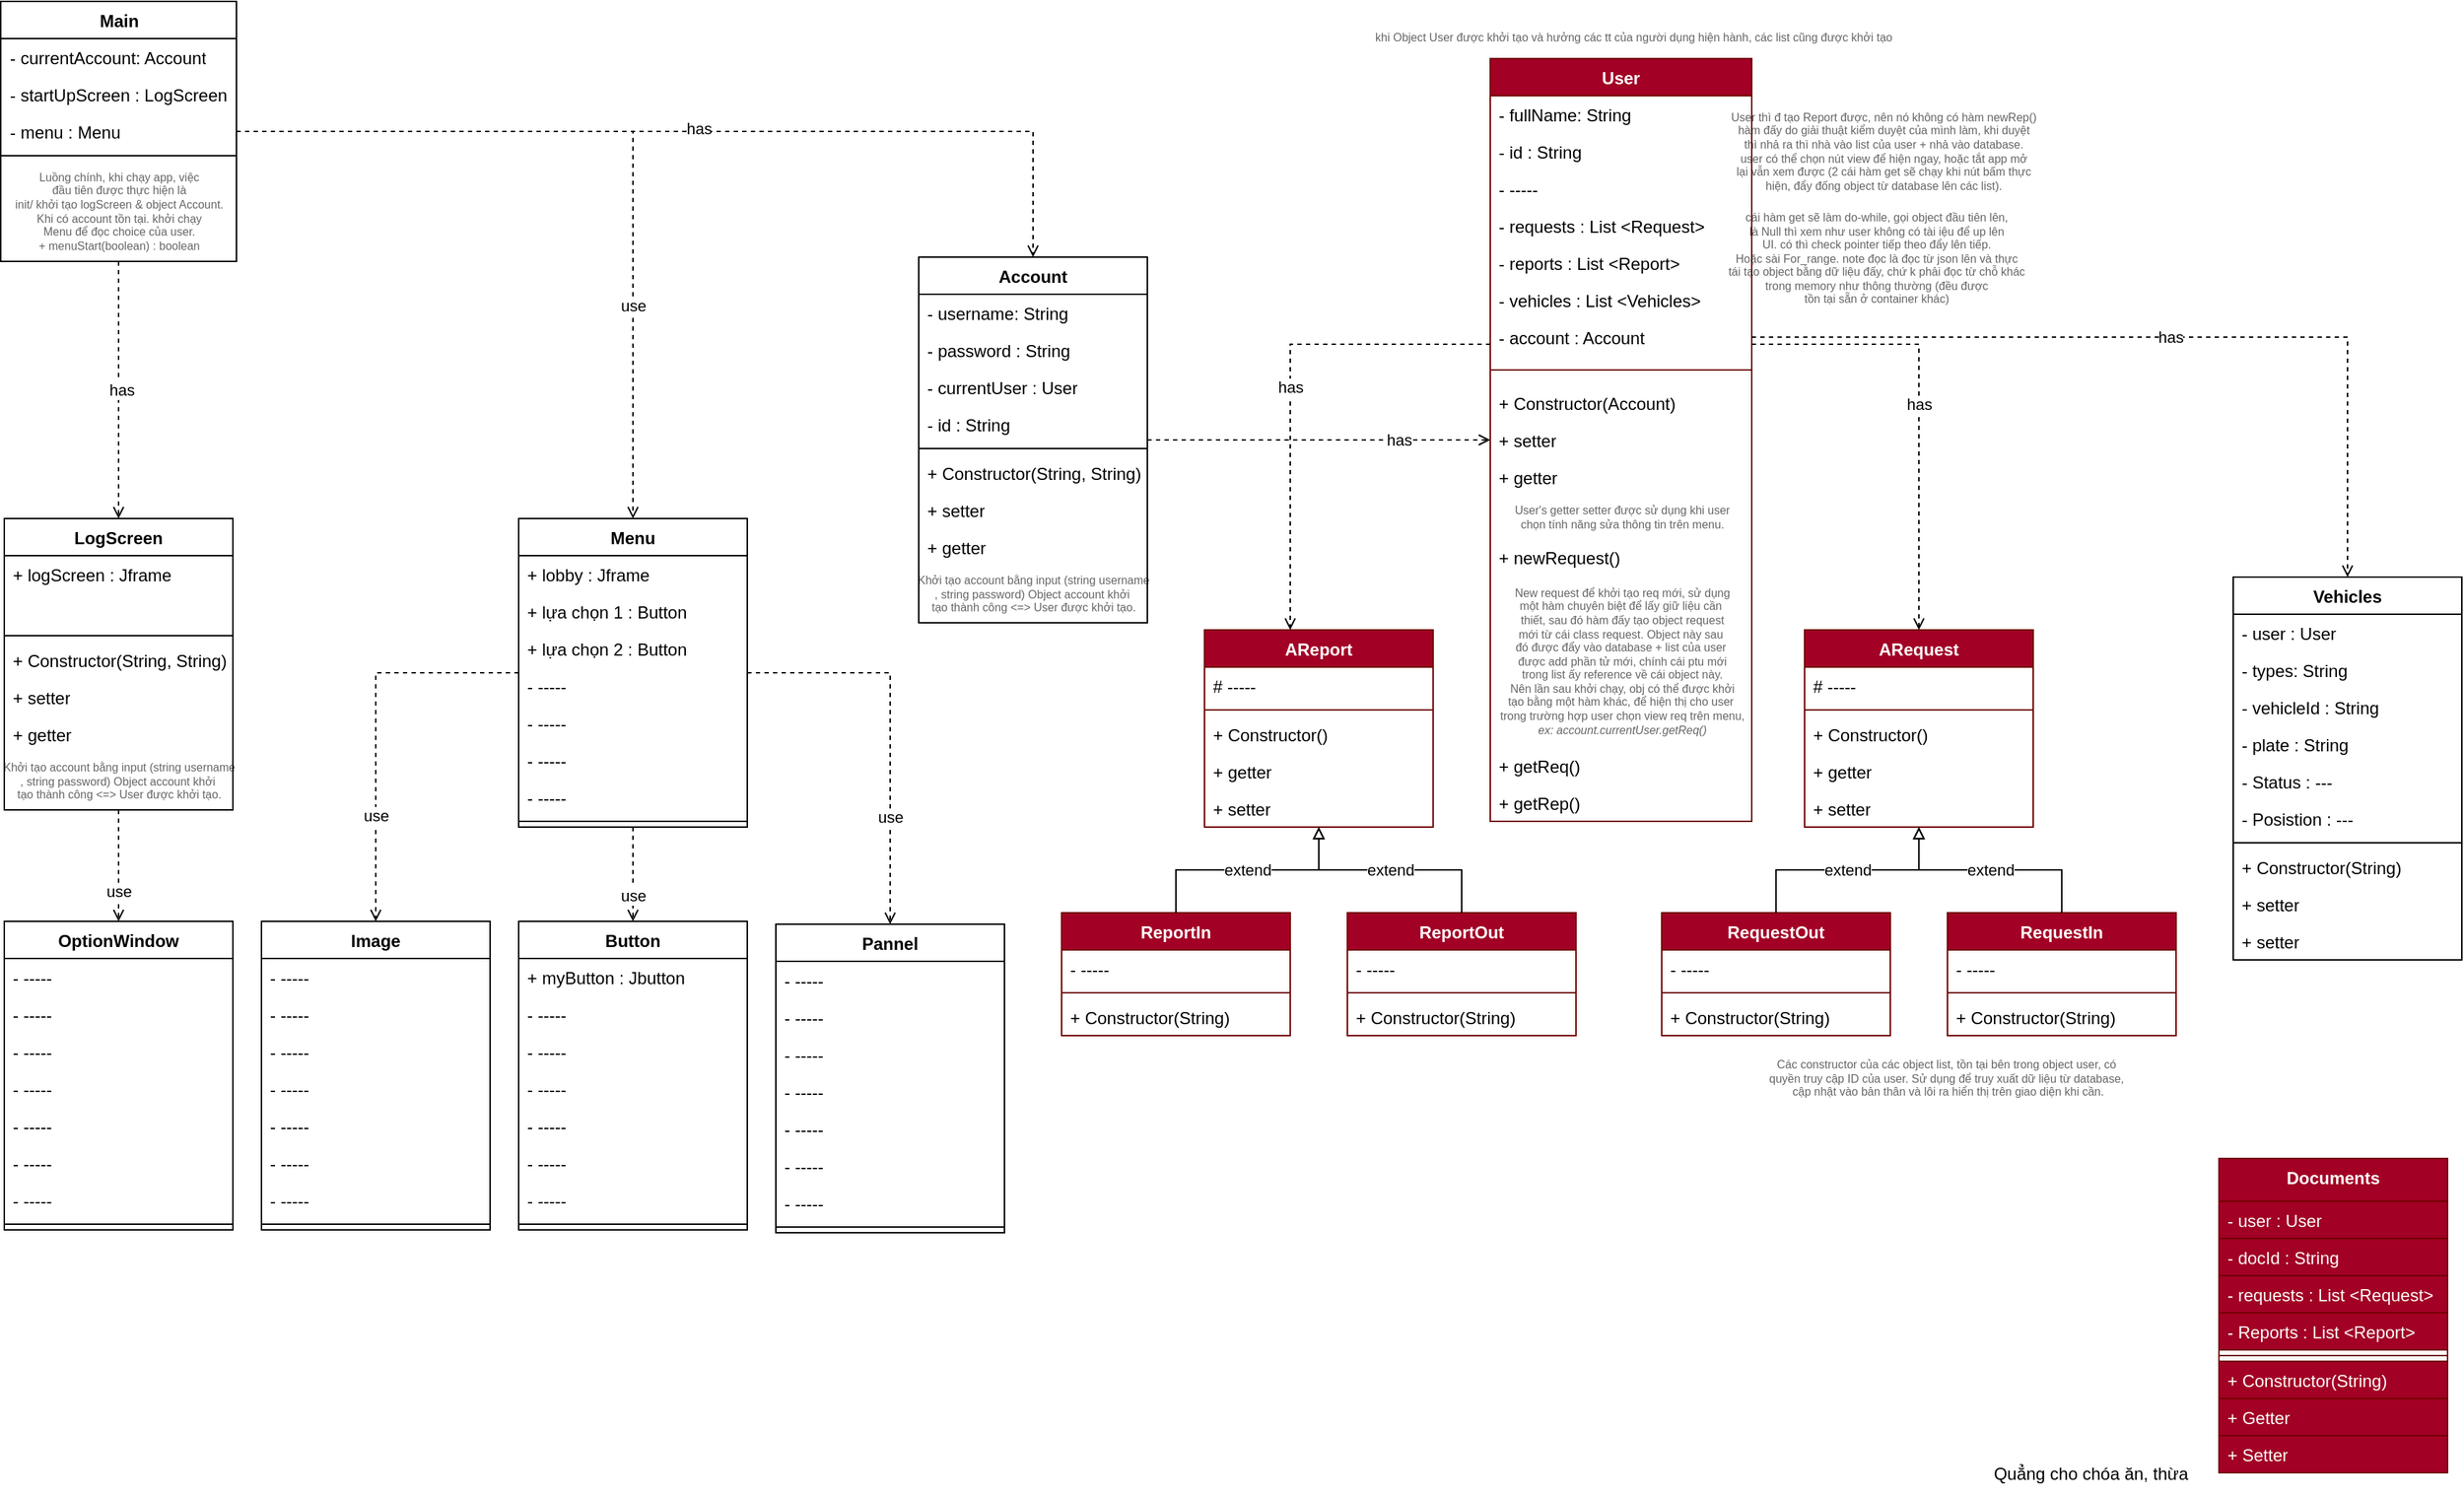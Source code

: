 <mxfile version="24.7.17">
  <diagram name="Page-1" id="6-VY2Kr8mh5ephC-ggrv">
    <mxGraphModel dx="1328" dy="279" grid="1" gridSize="10" guides="1" tooltips="1" connect="1" arrows="1" fold="1" page="1" pageScale="1" pageWidth="850" pageHeight="1100" math="0" shadow="0">
      <root>
        <mxCell id="0" />
        <mxCell id="1" parent="0" />
        <mxCell id="QEd4yvdWXki_lCjb84Wy-9" value="User" style="swimlane;fontStyle=1;align=center;verticalAlign=top;childLayout=stackLayout;horizontal=1;startSize=26;horizontalStack=0;resizeParent=1;resizeParentMax=0;resizeLast=0;collapsible=1;marginBottom=0;whiteSpace=wrap;html=1;fillColor=#a20025;fontColor=#ffffff;strokeColor=#6F0000;" parent="1" vertex="1">
          <mxGeometry x="1000" y="80" width="183" height="534" as="geometry" />
        </mxCell>
        <mxCell id="24fqjNdx8K8JyZ3R7jgm-30" value="&lt;div&gt;- fullName: String&lt;br&gt;&lt;/div&gt;" style="text;strokeColor=none;fillColor=none;align=left;verticalAlign=top;spacingLeft=4;spacingRight=4;overflow=hidden;rotatable=0;points=[[0,0.5],[1,0.5]];portConstraint=eastwest;whiteSpace=wrap;html=1;" parent="QEd4yvdWXki_lCjb84Wy-9" vertex="1">
          <mxGeometry y="26" width="183" height="26" as="geometry" />
        </mxCell>
        <mxCell id="24fqjNdx8K8JyZ3R7jgm-25" value="&lt;div&gt;- id : String&lt;br&gt;&lt;/div&gt;" style="text;strokeColor=none;fillColor=none;align=left;verticalAlign=top;spacingLeft=4;spacingRight=4;overflow=hidden;rotatable=0;points=[[0,0.5],[1,0.5]];portConstraint=eastwest;whiteSpace=wrap;html=1;" parent="QEd4yvdWXki_lCjb84Wy-9" vertex="1">
          <mxGeometry y="52" width="183" height="26" as="geometry" />
        </mxCell>
        <mxCell id="24fqjNdx8K8JyZ3R7jgm-24" value="&lt;div&gt;- -----&lt;br&gt;&lt;/div&gt;" style="text;strokeColor=none;fillColor=none;align=left;verticalAlign=top;spacingLeft=4;spacingRight=4;overflow=hidden;rotatable=0;points=[[0,0.5],[1,0.5]];portConstraint=eastwest;whiteSpace=wrap;html=1;" parent="QEd4yvdWXki_lCjb84Wy-9" vertex="1">
          <mxGeometry y="78" width="183" height="26" as="geometry" />
        </mxCell>
        <mxCell id="24fqjNdx8K8JyZ3R7jgm-46" value="- requests : List &amp;lt;Request&amp;gt;" style="text;strokeColor=none;fillColor=none;align=left;verticalAlign=top;spacingLeft=4;spacingRight=4;overflow=hidden;rotatable=0;points=[[0,0.5],[1,0.5]];portConstraint=eastwest;whiteSpace=wrap;html=1;" parent="QEd4yvdWXki_lCjb84Wy-9" vertex="1">
          <mxGeometry y="104" width="183" height="26" as="geometry" />
        </mxCell>
        <mxCell id="24fqjNdx8K8JyZ3R7jgm-47" value="- reports : List &amp;lt;Report&amp;gt;" style="text;strokeColor=none;fillColor=none;align=left;verticalAlign=top;spacingLeft=4;spacingRight=4;overflow=hidden;rotatable=0;points=[[0,0.5],[1,0.5]];portConstraint=eastwest;whiteSpace=wrap;html=1;" parent="QEd4yvdWXki_lCjb84Wy-9" vertex="1">
          <mxGeometry y="130" width="183" height="26" as="geometry" />
        </mxCell>
        <mxCell id="24fqjNdx8K8JyZ3R7jgm-20" value="&lt;div&gt;- vehicles : List &amp;lt;Vehicles&amp;gt;&lt;br&gt;&lt;/div&gt;" style="text;strokeColor=none;fillColor=none;align=left;verticalAlign=top;spacingLeft=4;spacingRight=4;overflow=hidden;rotatable=0;points=[[0,0.5],[1,0.5]];portConstraint=eastwest;whiteSpace=wrap;html=1;" parent="QEd4yvdWXki_lCjb84Wy-9" vertex="1">
          <mxGeometry y="156" width="183" height="26" as="geometry" />
        </mxCell>
        <mxCell id="24fqjNdx8K8JyZ3R7jgm-21" value="&lt;div&gt;- account : Account&lt;br&gt;&lt;/div&gt;" style="text;strokeColor=none;fillColor=none;align=left;verticalAlign=top;spacingLeft=4;spacingRight=4;overflow=hidden;rotatable=0;points=[[0,0.5],[1,0.5]];portConstraint=eastwest;whiteSpace=wrap;html=1;" parent="QEd4yvdWXki_lCjb84Wy-9" vertex="1">
          <mxGeometry y="182" width="183" height="26" as="geometry" />
        </mxCell>
        <mxCell id="QEd4yvdWXki_lCjb84Wy-11" value="" style="line;strokeWidth=1;fillColor=none;align=left;verticalAlign=middle;spacingTop=-1;spacingLeft=3;spacingRight=3;rotatable=0;labelPosition=right;points=[];portConstraint=eastwest;strokeColor=inherit;" parent="QEd4yvdWXki_lCjb84Wy-9" vertex="1">
          <mxGeometry y="208" width="183" height="20" as="geometry" />
        </mxCell>
        <mxCell id="QEd4yvdWXki_lCjb84Wy-12" value="&lt;div&gt;+ Constructor(Account)&lt;br&gt;&lt;/div&gt;" style="text;strokeColor=none;fillColor=none;align=left;verticalAlign=top;spacingLeft=4;spacingRight=4;overflow=hidden;rotatable=0;points=[[0,0.5],[1,0.5]];portConstraint=eastwest;whiteSpace=wrap;html=1;" parent="QEd4yvdWXki_lCjb84Wy-9" vertex="1">
          <mxGeometry y="228" width="183" height="26" as="geometry" />
        </mxCell>
        <mxCell id="QEd4yvdWXki_lCjb84Wy-32" value="&lt;div&gt;+ setter&lt;/div&gt;" style="text;strokeColor=none;fillColor=none;align=left;verticalAlign=top;spacingLeft=4;spacingRight=4;overflow=hidden;rotatable=0;points=[[0,0.5],[1,0.5]];portConstraint=eastwest;whiteSpace=wrap;html=1;" parent="QEd4yvdWXki_lCjb84Wy-9" vertex="1">
          <mxGeometry y="254" width="183" height="26" as="geometry" />
        </mxCell>
        <mxCell id="24fqjNdx8K8JyZ3R7jgm-1" value="+ getter" style="text;strokeColor=none;fillColor=none;align=left;verticalAlign=top;spacingLeft=4;spacingRight=4;overflow=hidden;rotatable=0;points=[[0,0.5],[1,0.5]];portConstraint=eastwest;whiteSpace=wrap;html=1;" parent="QEd4yvdWXki_lCjb84Wy-9" vertex="1">
          <mxGeometry y="280" width="183" height="26" as="geometry" />
        </mxCell>
        <mxCell id="24fqjNdx8K8JyZ3R7jgm-66" value="User&#39;s getter setter được sử dụng khi user&lt;div style=&quot;font-size: 8px;&quot;&gt;chọn tính năng sửa thông tin trên menu.&lt;/div&gt;" style="text;html=1;align=center;verticalAlign=middle;resizable=0;points=[];autosize=1;strokeColor=none;fillColor=none;horizontal=1;textOpacity=60;fontSize=8;" parent="QEd4yvdWXki_lCjb84Wy-9" vertex="1">
          <mxGeometry y="306" width="183" height="30" as="geometry" />
        </mxCell>
        <mxCell id="24fqjNdx8K8JyZ3R7jgm-62" value="&lt;div&gt;+ newRequest()&lt;br&gt;&lt;/div&gt;" style="text;strokeColor=none;fillColor=none;align=left;verticalAlign=top;spacingLeft=4;spacingRight=4;overflow=hidden;rotatable=0;points=[[0,0.5],[1,0.5]];portConstraint=eastwest;whiteSpace=wrap;html=1;" parent="QEd4yvdWXki_lCjb84Wy-9" vertex="1">
          <mxGeometry y="336" width="183" height="26" as="geometry" />
        </mxCell>
        <mxCell id="24fqjNdx8K8JyZ3R7jgm-79" value="New request để khởi tạo req mới, sử dụng&lt;div style=&quot;font-size: 8px;&quot;&gt;một hàm chuyên biệt&amp;nbsp;&lt;span style=&quot;background-color: initial; font-size: 8px;&quot;&gt;để lấy giữ liệu cần&amp;nbsp;&lt;/span&gt;&lt;/div&gt;&lt;div style=&quot;font-size: 8px;&quot;&gt;&lt;span style=&quot;background-color: initial; font-size: 8px;&quot;&gt;thiết,&amp;nbsp;&lt;/span&gt;&lt;span style=&quot;background-color: initial; font-size: 8px;&quot;&gt;sau đó hàm đấy tạo object&amp;nbsp;&lt;/span&gt;&lt;span style=&quot;background-color: initial; font-size: 8px;&quot;&gt;request&lt;/span&gt;&lt;/div&gt;&lt;div style=&quot;font-size: 8px;&quot;&gt;&lt;span style=&quot;background-color: initial; font-size: 8px;&quot;&gt;mới từ&amp;nbsp;&lt;/span&gt;&lt;span style=&quot;background-color: initial; font-size: 8px;&quot;&gt;cái class request.&amp;nbsp;&lt;/span&gt;&lt;span style=&quot;background-color: initial; font-size: 8px;&quot;&gt;Object này&amp;nbsp;&lt;/span&gt;&lt;span style=&quot;background-color: initial; font-size: 8px;&quot;&gt;sau&amp;nbsp;&lt;/span&gt;&lt;/div&gt;&lt;div style=&quot;font-size: 8px;&quot;&gt;&lt;span style=&quot;background-color: initial; font-size: 8px;&quot;&gt;đó được đẩy vào database + list của user&amp;nbsp;&lt;/span&gt;&lt;/div&gt;&lt;div style=&quot;font-size: 8px;&quot;&gt;&lt;span style=&quot;background-color: initial; font-size: 8px;&quot;&gt;được add phần tử mới, chính cái ptu mới&lt;/span&gt;&lt;/div&gt;&lt;div style=&quot;font-size: 8px;&quot;&gt;&lt;span style=&quot;background-color: initial; font-size: 8px;&quot;&gt;trong list ấy&amp;nbsp;&lt;/span&gt;&lt;span style=&quot;background-color: initial; font-size: 8px;&quot;&gt;reference&amp;nbsp;&lt;/span&gt;&lt;span style=&quot;background-color: initial; font-size: 8px;&quot;&gt;về cái object&amp;nbsp;&lt;/span&gt;&lt;span style=&quot;background-color: initial; font-size: 8px;&quot;&gt;này.&lt;/span&gt;&lt;/div&gt;&lt;div style=&quot;font-size: 8px;&quot;&gt;&lt;span style=&quot;background-color: initial; font-size: 8px;&quot;&gt;Nên lần sau khởi chạy, obj có thể&amp;nbsp;&lt;/span&gt;&lt;span style=&quot;background-color: initial; font-size: 8px;&quot;&gt;được khởi&lt;/span&gt;&lt;/div&gt;&lt;div style=&quot;font-size: 8px;&quot;&gt;&lt;span style=&quot;background-color: initial; font-size: 8px;&quot;&gt;tạo bằng một hàm khác, để hiện thị cho&amp;nbsp;&lt;/span&gt;&lt;span style=&quot;background-color: initial; font-size: 8px;&quot;&gt;user&amp;nbsp;&lt;/span&gt;&lt;/div&gt;&lt;div style=&quot;font-size: 8px;&quot;&gt;&lt;span style=&quot;background-color: initial; font-size: 8px;&quot;&gt;trong trường hợp user chọn view req trên menu,&lt;br&gt;&lt;i&gt;ex: account.currentUser.getReq()&lt;/i&gt;&lt;/span&gt;&lt;/div&gt;" style="text;html=1;align=center;verticalAlign=middle;resizable=0;points=[];autosize=1;strokeColor=none;fillColor=none;horizontal=1;textOpacity=60;fontSize=8;" parent="QEd4yvdWXki_lCjb84Wy-9" vertex="1">
          <mxGeometry y="362" width="183" height="120" as="geometry" />
        </mxCell>
        <mxCell id="24fqjNdx8K8JyZ3R7jgm-63" value="&lt;div&gt;+ getReq()&lt;br&gt;&lt;/div&gt;" style="text;strokeColor=none;fillColor=none;align=left;verticalAlign=top;spacingLeft=4;spacingRight=4;overflow=hidden;rotatable=0;points=[[0,0.5],[1,0.5]];portConstraint=eastwest;whiteSpace=wrap;html=1;" parent="QEd4yvdWXki_lCjb84Wy-9" vertex="1">
          <mxGeometry y="482" width="183" height="26" as="geometry" />
        </mxCell>
        <mxCell id="24fqjNdx8K8JyZ3R7jgm-64" value="&lt;div&gt;+ getRep()&lt;br&gt;&lt;/div&gt;" style="text;strokeColor=none;fillColor=none;align=left;verticalAlign=top;spacingLeft=4;spacingRight=4;overflow=hidden;rotatable=0;points=[[0,0.5],[1,0.5]];portConstraint=eastwest;whiteSpace=wrap;html=1;" parent="QEd4yvdWXki_lCjb84Wy-9" vertex="1">
          <mxGeometry y="508" width="183" height="26" as="geometry" />
        </mxCell>
        <mxCell id="QEd4yvdWXki_lCjb84Wy-13" value="Vehicles" style="swimlane;fontStyle=1;align=center;verticalAlign=top;childLayout=stackLayout;horizontal=1;startSize=26;horizontalStack=0;resizeParent=1;resizeParentMax=0;resizeLast=0;collapsible=1;marginBottom=0;whiteSpace=wrap;html=1;" parent="1" vertex="1">
          <mxGeometry x="1520" y="443" width="160" height="268" as="geometry" />
        </mxCell>
        <mxCell id="24fqjNdx8K8JyZ3R7jgm-74" value="- user : User" style="text;strokeColor=none;fillColor=none;align=left;verticalAlign=top;spacingLeft=4;spacingRight=4;overflow=hidden;rotatable=0;points=[[0,0.5],[1,0.5]];portConstraint=eastwest;whiteSpace=wrap;html=1;" parent="QEd4yvdWXki_lCjb84Wy-13" vertex="1">
          <mxGeometry y="26" width="160" height="26" as="geometry" />
        </mxCell>
        <mxCell id="24fqjNdx8K8JyZ3R7jgm-75" value="-&amp;nbsp;types: String" style="text;strokeColor=none;fillColor=none;align=left;verticalAlign=top;spacingLeft=4;spacingRight=4;overflow=hidden;rotatable=0;points=[[0,0.5],[1,0.5]];portConstraint=eastwest;whiteSpace=wrap;html=1;" parent="QEd4yvdWXki_lCjb84Wy-13" vertex="1">
          <mxGeometry y="52" width="160" height="26" as="geometry" />
        </mxCell>
        <mxCell id="24fqjNdx8K8JyZ3R7jgm-76" value="-&amp;nbsp;vehicleId : String" style="text;strokeColor=none;fillColor=none;align=left;verticalAlign=top;spacingLeft=4;spacingRight=4;overflow=hidden;rotatable=0;points=[[0,0.5],[1,0.5]];portConstraint=eastwest;whiteSpace=wrap;html=1;" parent="QEd4yvdWXki_lCjb84Wy-13" vertex="1">
          <mxGeometry y="78" width="160" height="26" as="geometry" />
        </mxCell>
        <mxCell id="24fqjNdx8K8JyZ3R7jgm-71" value="-&amp;nbsp;plate : String" style="text;strokeColor=none;fillColor=none;align=left;verticalAlign=top;spacingLeft=4;spacingRight=4;overflow=hidden;rotatable=0;points=[[0,0.5],[1,0.5]];portConstraint=eastwest;whiteSpace=wrap;html=1;" parent="QEd4yvdWXki_lCjb84Wy-13" vertex="1">
          <mxGeometry y="104" width="160" height="26" as="geometry" />
        </mxCell>
        <mxCell id="24fqjNdx8K8JyZ3R7jgm-72" value="-&amp;nbsp;Status : ---" style="text;strokeColor=none;fillColor=none;align=left;verticalAlign=top;spacingLeft=4;spacingRight=4;overflow=hidden;rotatable=0;points=[[0,0.5],[1,0.5]];portConstraint=eastwest;whiteSpace=wrap;html=1;" parent="QEd4yvdWXki_lCjb84Wy-13" vertex="1">
          <mxGeometry y="130" width="160" height="26" as="geometry" />
        </mxCell>
        <mxCell id="24fqjNdx8K8JyZ3R7jgm-73" value="-&amp;nbsp;Posistion : ---" style="text;strokeColor=none;fillColor=none;align=left;verticalAlign=top;spacingLeft=4;spacingRight=4;overflow=hidden;rotatable=0;points=[[0,0.5],[1,0.5]];portConstraint=eastwest;whiteSpace=wrap;html=1;" parent="QEd4yvdWXki_lCjb84Wy-13" vertex="1">
          <mxGeometry y="156" width="160" height="26" as="geometry" />
        </mxCell>
        <mxCell id="QEd4yvdWXki_lCjb84Wy-15" value="" style="line;strokeWidth=1;fillColor=none;align=left;verticalAlign=middle;spacingTop=-1;spacingLeft=3;spacingRight=3;rotatable=0;labelPosition=right;points=[];portConstraint=eastwest;strokeColor=inherit;" parent="QEd4yvdWXki_lCjb84Wy-13" vertex="1">
          <mxGeometry y="182" width="160" height="8" as="geometry" />
        </mxCell>
        <mxCell id="QEd4yvdWXki_lCjb84Wy-16" value="+ Constructor(String)" style="text;strokeColor=none;fillColor=none;align=left;verticalAlign=top;spacingLeft=4;spacingRight=4;overflow=hidden;rotatable=0;points=[[0,0.5],[1,0.5]];portConstraint=eastwest;whiteSpace=wrap;html=1;" parent="QEd4yvdWXki_lCjb84Wy-13" vertex="1">
          <mxGeometry y="190" width="160" height="26" as="geometry" />
        </mxCell>
        <mxCell id="QEd4yvdWXki_lCjb84Wy-33" value="+ setter" style="text;strokeColor=none;fillColor=none;align=left;verticalAlign=top;spacingLeft=4;spacingRight=4;overflow=hidden;rotatable=0;points=[[0,0.5],[1,0.5]];portConstraint=eastwest;whiteSpace=wrap;html=1;" parent="QEd4yvdWXki_lCjb84Wy-13" vertex="1">
          <mxGeometry y="216" width="160" height="26" as="geometry" />
        </mxCell>
        <mxCell id="QEd4yvdWXki_lCjb84Wy-34" value="+ setter" style="text;strokeColor=none;fillColor=none;align=left;verticalAlign=top;spacingLeft=4;spacingRight=4;overflow=hidden;rotatable=0;points=[[0,0.5],[1,0.5]];portConstraint=eastwest;whiteSpace=wrap;html=1;" parent="QEd4yvdWXki_lCjb84Wy-13" vertex="1">
          <mxGeometry y="242" width="160" height="26" as="geometry" />
        </mxCell>
        <mxCell id="QEd4yvdWXki_lCjb84Wy-17" value="Account" style="swimlane;fontStyle=1;align=center;verticalAlign=top;childLayout=stackLayout;horizontal=1;startSize=26;horizontalStack=0;resizeParent=1;resizeParentMax=0;resizeLast=0;collapsible=1;marginBottom=0;whiteSpace=wrap;html=1;" parent="1" vertex="1">
          <mxGeometry x="600" y="219" width="160" height="256" as="geometry" />
        </mxCell>
        <mxCell id="24fqjNdx8K8JyZ3R7jgm-29" value="&lt;div&gt;- username: String&lt;br&gt;&lt;/div&gt;" style="text;strokeColor=none;fillColor=none;align=left;verticalAlign=top;spacingLeft=4;spacingRight=4;overflow=hidden;rotatable=0;points=[[0,0.5],[1,0.5]];portConstraint=eastwest;whiteSpace=wrap;html=1;" parent="QEd4yvdWXki_lCjb84Wy-17" vertex="1">
          <mxGeometry y="26" width="160" height="26" as="geometry" />
        </mxCell>
        <mxCell id="24fqjNdx8K8JyZ3R7jgm-26" value="&lt;div&gt;&lt;span style=&quot;background-color: initial;&quot;&gt;- password : String&lt;/span&gt;&lt;br&gt;&lt;/div&gt;" style="text;strokeColor=none;fillColor=none;align=left;verticalAlign=top;spacingLeft=4;spacingRight=4;overflow=hidden;rotatable=0;points=[[0,0.5],[1,0.5]];portConstraint=eastwest;whiteSpace=wrap;html=1;" parent="QEd4yvdWXki_lCjb84Wy-17" vertex="1">
          <mxGeometry y="52" width="160" height="26" as="geometry" />
        </mxCell>
        <mxCell id="24fqjNdx8K8JyZ3R7jgm-28" value="- currentUser : User" style="text;strokeColor=none;fillColor=none;align=left;verticalAlign=top;spacingLeft=4;spacingRight=4;overflow=hidden;rotatable=0;points=[[0,0.5],[1,0.5]];portConstraint=eastwest;whiteSpace=wrap;html=1;" parent="QEd4yvdWXki_lCjb84Wy-17" vertex="1">
          <mxGeometry y="78" width="160" height="26" as="geometry" />
        </mxCell>
        <mxCell id="24fqjNdx8K8JyZ3R7jgm-27" value="- id : String" style="text;strokeColor=none;fillColor=none;align=left;verticalAlign=top;spacingLeft=4;spacingRight=4;overflow=hidden;rotatable=0;points=[[0,0.5],[1,0.5]];portConstraint=eastwest;whiteSpace=wrap;html=1;" parent="QEd4yvdWXki_lCjb84Wy-17" vertex="1">
          <mxGeometry y="104" width="160" height="26" as="geometry" />
        </mxCell>
        <mxCell id="QEd4yvdWXki_lCjb84Wy-19" value="" style="line;strokeWidth=1;fillColor=none;align=left;verticalAlign=middle;spacingTop=-1;spacingLeft=3;spacingRight=3;rotatable=0;labelPosition=right;points=[];portConstraint=eastwest;strokeColor=inherit;" parent="QEd4yvdWXki_lCjb84Wy-17" vertex="1">
          <mxGeometry y="130" width="160" height="8" as="geometry" />
        </mxCell>
        <mxCell id="QEd4yvdWXki_lCjb84Wy-20" value="+ Constructor(String, String)" style="text;strokeColor=none;fillColor=none;align=left;verticalAlign=top;spacingLeft=4;spacingRight=4;overflow=hidden;rotatable=0;points=[[0,0.5],[1,0.5]];portConstraint=eastwest;whiteSpace=wrap;html=1;" parent="QEd4yvdWXki_lCjb84Wy-17" vertex="1">
          <mxGeometry y="138" width="160" height="26" as="geometry" />
        </mxCell>
        <mxCell id="QEd4yvdWXki_lCjb84Wy-39" value="+ setter" style="text;strokeColor=none;fillColor=none;align=left;verticalAlign=top;spacingLeft=4;spacingRight=4;overflow=hidden;rotatable=0;points=[[0,0.5],[1,0.5]];portConstraint=eastwest;whiteSpace=wrap;html=1;" parent="QEd4yvdWXki_lCjb84Wy-17" vertex="1">
          <mxGeometry y="164" width="160" height="26" as="geometry" />
        </mxCell>
        <mxCell id="QEd4yvdWXki_lCjb84Wy-40" value="+ getter" style="text;strokeColor=none;fillColor=none;align=left;verticalAlign=top;spacingLeft=4;spacingRight=4;overflow=hidden;rotatable=0;points=[[0,0.5],[1,0.5]];portConstraint=eastwest;whiteSpace=wrap;html=1;" parent="QEd4yvdWXki_lCjb84Wy-17" vertex="1">
          <mxGeometry y="190" width="160" height="26" as="geometry" />
        </mxCell>
        <mxCell id="24fqjNdx8K8JyZ3R7jgm-50" value="Khởi tạo account bằng input (string&amp;nbsp;&lt;span style=&quot;background-color: initial;&quot;&gt;username&lt;/span&gt;&lt;div&gt;,&amp;nbsp;&lt;span style=&quot;background-color: initial;&quot;&gt;string password) Object account&amp;nbsp;&lt;/span&gt;&lt;span style=&quot;background-color: initial;&quot;&gt;khởi&amp;nbsp;&lt;/span&gt;&lt;/div&gt;&lt;div&gt;&lt;span style=&quot;background-color: initial;&quot;&gt;tạo&amp;nbsp;&lt;/span&gt;&lt;span style=&quot;background-color: initial;&quot;&gt;thành công &amp;lt;=&amp;gt; User được khởi tạo.&lt;/span&gt;&lt;/div&gt;" style="text;html=1;align=center;verticalAlign=middle;resizable=0;points=[];autosize=1;strokeColor=none;fillColor=none;horizontal=1;textOpacity=60;fontSize=8;" parent="QEd4yvdWXki_lCjb84Wy-17" vertex="1">
          <mxGeometry y="216" width="160" height="40" as="geometry" />
        </mxCell>
        <mxCell id="QEd4yvdWXki_lCjb84Wy-35" value="Documents" style="swimlane;fontStyle=1;align=center;verticalAlign=top;childLayout=stackLayout;horizontal=1;startSize=30;horizontalStack=0;resizeParent=1;resizeParentMax=0;resizeLast=0;collapsible=1;marginBottom=0;whiteSpace=wrap;html=1;fillColor=#a20025;fontColor=#ffffff;strokeColor=#6F0000;" parent="1" vertex="1">
          <mxGeometry x="1510" y="850" width="160" height="220" as="geometry" />
        </mxCell>
        <mxCell id="24fqjNdx8K8JyZ3R7jgm-40" value="- user : User" style="text;strokeColor=#6F0000;fillColor=#a20025;align=left;verticalAlign=top;spacingLeft=4;spacingRight=4;overflow=hidden;rotatable=0;points=[[0,0.5],[1,0.5]];portConstraint=eastwest;whiteSpace=wrap;html=1;fontColor=#ffffff;" parent="QEd4yvdWXki_lCjb84Wy-35" vertex="1">
          <mxGeometry y="30" width="160" height="26" as="geometry" />
        </mxCell>
        <mxCell id="24fqjNdx8K8JyZ3R7jgm-37" value="- docId : String" style="text;strokeColor=#6F0000;fillColor=#a20025;align=left;verticalAlign=top;spacingLeft=4;spacingRight=4;overflow=hidden;rotatable=0;points=[[0,0.5],[1,0.5]];portConstraint=eastwest;whiteSpace=wrap;html=1;fontColor=#ffffff;" parent="QEd4yvdWXki_lCjb84Wy-35" vertex="1">
          <mxGeometry y="56" width="160" height="26" as="geometry" />
        </mxCell>
        <mxCell id="24fqjNdx8K8JyZ3R7jgm-39" value="- requests : List &amp;lt;Request&amp;gt;" style="text;strokeColor=#6F0000;fillColor=#a20025;align=left;verticalAlign=top;spacingLeft=4;spacingRight=4;overflow=hidden;rotatable=0;points=[[0,0.5],[1,0.5]];portConstraint=eastwest;whiteSpace=wrap;html=1;fontColor=#ffffff;" parent="QEd4yvdWXki_lCjb84Wy-35" vertex="1">
          <mxGeometry y="82" width="160" height="26" as="geometry" />
        </mxCell>
        <mxCell id="24fqjNdx8K8JyZ3R7jgm-38" value="- Reports : List &amp;lt;Report&amp;gt;" style="text;strokeColor=#6F0000;fillColor=#a20025;align=left;verticalAlign=top;spacingLeft=4;spacingRight=4;overflow=hidden;rotatable=0;points=[[0,0.5],[1,0.5]];portConstraint=eastwest;whiteSpace=wrap;html=1;fontColor=#ffffff;" parent="QEd4yvdWXki_lCjb84Wy-35" vertex="1">
          <mxGeometry y="108" width="160" height="26" as="geometry" />
        </mxCell>
        <mxCell id="QEd4yvdWXki_lCjb84Wy-37" value="" style="line;strokeWidth=1;fillColor=none;align=left;verticalAlign=middle;spacingTop=-1;spacingLeft=3;spacingRight=3;rotatable=0;labelPosition=right;points=[];portConstraint=eastwest;strokeColor=inherit;" parent="QEd4yvdWXki_lCjb84Wy-35" vertex="1">
          <mxGeometry y="134" width="160" height="8" as="geometry" />
        </mxCell>
        <mxCell id="QEd4yvdWXki_lCjb84Wy-38" value="+ Constructor(String)" style="text;strokeColor=#6F0000;fillColor=#a20025;align=left;verticalAlign=top;spacingLeft=4;spacingRight=4;overflow=hidden;rotatable=0;points=[[0,0.5],[1,0.5]];portConstraint=eastwest;whiteSpace=wrap;html=1;fontColor=#ffffff;" parent="QEd4yvdWXki_lCjb84Wy-35" vertex="1">
          <mxGeometry y="142" width="160" height="26" as="geometry" />
        </mxCell>
        <mxCell id="24fqjNdx8K8JyZ3R7jgm-45" value="+ Getter" style="text;strokeColor=#6F0000;fillColor=#a20025;align=left;verticalAlign=top;spacingLeft=4;spacingRight=4;overflow=hidden;rotatable=0;points=[[0,0.5],[1,0.5]];portConstraint=eastwest;whiteSpace=wrap;html=1;fontColor=#ffffff;" parent="QEd4yvdWXki_lCjb84Wy-35" vertex="1">
          <mxGeometry y="168" width="160" height="26" as="geometry" />
        </mxCell>
        <mxCell id="24fqjNdx8K8JyZ3R7jgm-44" value="+ Setter" style="text;strokeColor=#6F0000;fillColor=#a20025;align=left;verticalAlign=top;spacingLeft=4;spacingRight=4;overflow=hidden;rotatable=0;points=[[0,0.5],[1,0.5]];portConstraint=eastwest;whiteSpace=wrap;html=1;fontColor=#ffffff;" parent="QEd4yvdWXki_lCjb84Wy-35" vertex="1">
          <mxGeometry y="194" width="160" height="26" as="geometry" />
        </mxCell>
        <mxCell id="QEd4yvdWXki_lCjb84Wy-41" value="ARequest" style="swimlane;fontStyle=1;align=center;verticalAlign=top;childLayout=stackLayout;horizontal=1;startSize=26;horizontalStack=0;resizeParent=1;resizeParentMax=0;resizeLast=0;collapsible=1;marginBottom=0;whiteSpace=wrap;html=1;fillColor=#a20025;fontColor=#ffffff;strokeColor=#6F0000;" parent="1" vertex="1">
          <mxGeometry x="1220" y="480" width="160" height="138" as="geometry" />
        </mxCell>
        <mxCell id="QEd4yvdWXki_lCjb84Wy-42" value="# -----" style="text;strokeColor=none;fillColor=none;align=left;verticalAlign=top;spacingLeft=4;spacingRight=4;overflow=hidden;rotatable=0;points=[[0,0.5],[1,0.5]];portConstraint=eastwest;whiteSpace=wrap;html=1;" parent="QEd4yvdWXki_lCjb84Wy-41" vertex="1">
          <mxGeometry y="26" width="160" height="26" as="geometry" />
        </mxCell>
        <mxCell id="QEd4yvdWXki_lCjb84Wy-43" value="" style="line;strokeWidth=1;fillColor=none;align=left;verticalAlign=middle;spacingTop=-1;spacingLeft=3;spacingRight=3;rotatable=0;labelPosition=right;points=[];portConstraint=eastwest;strokeColor=inherit;" parent="QEd4yvdWXki_lCjb84Wy-41" vertex="1">
          <mxGeometry y="52" width="160" height="8" as="geometry" />
        </mxCell>
        <mxCell id="24fqjNdx8K8JyZ3R7jgm-34" value="+ Constructor()" style="text;strokeColor=none;fillColor=none;align=left;verticalAlign=top;spacingLeft=4;spacingRight=4;overflow=hidden;rotatable=0;points=[[0,0.5],[1,0.5]];portConstraint=eastwest;whiteSpace=wrap;html=1;" parent="QEd4yvdWXki_lCjb84Wy-41" vertex="1">
          <mxGeometry y="60" width="160" height="26" as="geometry" />
        </mxCell>
        <mxCell id="24fqjNdx8K8JyZ3R7jgm-36" value="+ getter" style="text;strokeColor=none;fillColor=none;align=left;verticalAlign=top;spacingLeft=4;spacingRight=4;overflow=hidden;rotatable=0;points=[[0,0.5],[1,0.5]];portConstraint=eastwest;whiteSpace=wrap;html=1;" parent="QEd4yvdWXki_lCjb84Wy-41" vertex="1">
          <mxGeometry y="86" width="160" height="26" as="geometry" />
        </mxCell>
        <mxCell id="24fqjNdx8K8JyZ3R7jgm-35" value="+ setter" style="text;strokeColor=none;fillColor=none;align=left;verticalAlign=top;spacingLeft=4;spacingRight=4;overflow=hidden;rotatable=0;points=[[0,0.5],[1,0.5]];portConstraint=eastwest;whiteSpace=wrap;html=1;" parent="QEd4yvdWXki_lCjb84Wy-41" vertex="1">
          <mxGeometry y="112" width="160" height="26" as="geometry" />
        </mxCell>
        <mxCell id="QEd4yvdWXki_lCjb84Wy-45" value="AReport" style="swimlane;fontStyle=1;align=center;verticalAlign=top;childLayout=stackLayout;horizontal=1;startSize=26;horizontalStack=0;resizeParent=1;resizeParentMax=0;resizeLast=0;collapsible=1;marginBottom=0;whiteSpace=wrap;html=1;fillColor=#a20025;fontColor=#ffffff;strokeColor=#6F0000;" parent="1" vertex="1">
          <mxGeometry x="800" y="480" width="160" height="138" as="geometry" />
        </mxCell>
        <mxCell id="QEd4yvdWXki_lCjb84Wy-46" value="# -----" style="text;strokeColor=none;fillColor=none;align=left;verticalAlign=top;spacingLeft=4;spacingRight=4;overflow=hidden;rotatable=0;points=[[0,0.5],[1,0.5]];portConstraint=eastwest;whiteSpace=wrap;html=1;" parent="QEd4yvdWXki_lCjb84Wy-45" vertex="1">
          <mxGeometry y="26" width="160" height="26" as="geometry" />
        </mxCell>
        <mxCell id="QEd4yvdWXki_lCjb84Wy-47" value="" style="line;strokeWidth=1;fillColor=none;align=left;verticalAlign=middle;spacingTop=-1;spacingLeft=3;spacingRight=3;rotatable=0;labelPosition=right;points=[];portConstraint=eastwest;strokeColor=inherit;" parent="QEd4yvdWXki_lCjb84Wy-45" vertex="1">
          <mxGeometry y="52" width="160" height="8" as="geometry" />
        </mxCell>
        <mxCell id="24fqjNdx8K8JyZ3R7jgm-31" value="+ Constructor()" style="text;strokeColor=none;fillColor=none;align=left;verticalAlign=top;spacingLeft=4;spacingRight=4;overflow=hidden;rotatable=0;points=[[0,0.5],[1,0.5]];portConstraint=eastwest;whiteSpace=wrap;html=1;" parent="QEd4yvdWXki_lCjb84Wy-45" vertex="1">
          <mxGeometry y="60" width="160" height="26" as="geometry" />
        </mxCell>
        <mxCell id="24fqjNdx8K8JyZ3R7jgm-33" value="+ getter" style="text;strokeColor=none;fillColor=none;align=left;verticalAlign=top;spacingLeft=4;spacingRight=4;overflow=hidden;rotatable=0;points=[[0,0.5],[1,0.5]];portConstraint=eastwest;whiteSpace=wrap;html=1;" parent="QEd4yvdWXki_lCjb84Wy-45" vertex="1">
          <mxGeometry y="86" width="160" height="26" as="geometry" />
        </mxCell>
        <mxCell id="24fqjNdx8K8JyZ3R7jgm-32" value="+ setter" style="text;strokeColor=none;fillColor=none;align=left;verticalAlign=top;spacingLeft=4;spacingRight=4;overflow=hidden;rotatable=0;points=[[0,0.5],[1,0.5]];portConstraint=eastwest;whiteSpace=wrap;html=1;" parent="QEd4yvdWXki_lCjb84Wy-45" vertex="1">
          <mxGeometry y="112" width="160" height="26" as="geometry" />
        </mxCell>
        <mxCell id="QEd4yvdWXki_lCjb84Wy-49" value="RequestIn" style="swimlane;fontStyle=1;align=center;verticalAlign=top;childLayout=stackLayout;horizontal=1;startSize=26;horizontalStack=0;resizeParent=1;resizeParentMax=0;resizeLast=0;collapsible=1;marginBottom=0;whiteSpace=wrap;html=1;fillColor=#a20025;fontColor=#ffffff;strokeColor=#6F0000;" parent="1" vertex="1">
          <mxGeometry x="1320" y="678" width="160" height="86" as="geometry" />
        </mxCell>
        <mxCell id="QEd4yvdWXki_lCjb84Wy-50" value="- -----" style="text;strokeColor=none;fillColor=none;align=left;verticalAlign=top;spacingLeft=4;spacingRight=4;overflow=hidden;rotatable=0;points=[[0,0.5],[1,0.5]];portConstraint=eastwest;whiteSpace=wrap;html=1;" parent="QEd4yvdWXki_lCjb84Wy-49" vertex="1">
          <mxGeometry y="26" width="160" height="26" as="geometry" />
        </mxCell>
        <mxCell id="QEd4yvdWXki_lCjb84Wy-51" value="" style="line;strokeWidth=1;fillColor=none;align=left;verticalAlign=middle;spacingTop=-1;spacingLeft=3;spacingRight=3;rotatable=0;labelPosition=right;points=[];portConstraint=eastwest;strokeColor=inherit;" parent="QEd4yvdWXki_lCjb84Wy-49" vertex="1">
          <mxGeometry y="52" width="160" height="8" as="geometry" />
        </mxCell>
        <mxCell id="QEd4yvdWXki_lCjb84Wy-52" value="+ Constructor(String)" style="text;strokeColor=none;fillColor=none;align=left;verticalAlign=top;spacingLeft=4;spacingRight=4;overflow=hidden;rotatable=0;points=[[0,0.5],[1,0.5]];portConstraint=eastwest;whiteSpace=wrap;html=1;" parent="QEd4yvdWXki_lCjb84Wy-49" vertex="1">
          <mxGeometry y="60" width="160" height="26" as="geometry" />
        </mxCell>
        <mxCell id="QEd4yvdWXki_lCjb84Wy-53" value="RequestOut" style="swimlane;fontStyle=1;align=center;verticalAlign=top;childLayout=stackLayout;horizontal=1;startSize=26;horizontalStack=0;resizeParent=1;resizeParentMax=0;resizeLast=0;collapsible=1;marginBottom=0;whiteSpace=wrap;html=1;fillColor=#a20025;fontColor=#ffffff;strokeColor=#6F0000;" parent="1" vertex="1">
          <mxGeometry x="1120" y="678" width="160" height="86" as="geometry" />
        </mxCell>
        <mxCell id="QEd4yvdWXki_lCjb84Wy-54" value="- -----" style="text;strokeColor=none;fillColor=none;align=left;verticalAlign=top;spacingLeft=4;spacingRight=4;overflow=hidden;rotatable=0;points=[[0,0.5],[1,0.5]];portConstraint=eastwest;whiteSpace=wrap;html=1;" parent="QEd4yvdWXki_lCjb84Wy-53" vertex="1">
          <mxGeometry y="26" width="160" height="26" as="geometry" />
        </mxCell>
        <mxCell id="QEd4yvdWXki_lCjb84Wy-55" value="" style="line;strokeWidth=1;fillColor=none;align=left;verticalAlign=middle;spacingTop=-1;spacingLeft=3;spacingRight=3;rotatable=0;labelPosition=right;points=[];portConstraint=eastwest;strokeColor=inherit;" parent="QEd4yvdWXki_lCjb84Wy-53" vertex="1">
          <mxGeometry y="52" width="160" height="8" as="geometry" />
        </mxCell>
        <mxCell id="QEd4yvdWXki_lCjb84Wy-56" value="+ Constructor(String)" style="text;strokeColor=none;fillColor=none;align=left;verticalAlign=top;spacingLeft=4;spacingRight=4;overflow=hidden;rotatable=0;points=[[0,0.5],[1,0.5]];portConstraint=eastwest;whiteSpace=wrap;html=1;" parent="QEd4yvdWXki_lCjb84Wy-53" vertex="1">
          <mxGeometry y="60" width="160" height="26" as="geometry" />
        </mxCell>
        <mxCell id="QEd4yvdWXki_lCjb84Wy-57" value="ReportIn" style="swimlane;fontStyle=1;align=center;verticalAlign=top;childLayout=stackLayout;horizontal=1;startSize=26;horizontalStack=0;resizeParent=1;resizeParentMax=0;resizeLast=0;collapsible=1;marginBottom=0;whiteSpace=wrap;html=1;fillColor=#a20025;fontColor=#ffffff;strokeColor=#6F0000;" parent="1" vertex="1">
          <mxGeometry x="700" y="678" width="160" height="86" as="geometry" />
        </mxCell>
        <mxCell id="QEd4yvdWXki_lCjb84Wy-58" value="- -----" style="text;strokeColor=none;fillColor=none;align=left;verticalAlign=top;spacingLeft=4;spacingRight=4;overflow=hidden;rotatable=0;points=[[0,0.5],[1,0.5]];portConstraint=eastwest;whiteSpace=wrap;html=1;" parent="QEd4yvdWXki_lCjb84Wy-57" vertex="1">
          <mxGeometry y="26" width="160" height="26" as="geometry" />
        </mxCell>
        <mxCell id="QEd4yvdWXki_lCjb84Wy-59" value="" style="line;strokeWidth=1;fillColor=none;align=left;verticalAlign=middle;spacingTop=-1;spacingLeft=3;spacingRight=3;rotatable=0;labelPosition=right;points=[];portConstraint=eastwest;strokeColor=inherit;" parent="QEd4yvdWXki_lCjb84Wy-57" vertex="1">
          <mxGeometry y="52" width="160" height="8" as="geometry" />
        </mxCell>
        <mxCell id="QEd4yvdWXki_lCjb84Wy-60" value="+ Constructor(String)" style="text;strokeColor=none;fillColor=none;align=left;verticalAlign=top;spacingLeft=4;spacingRight=4;overflow=hidden;rotatable=0;points=[[0,0.5],[1,0.5]];portConstraint=eastwest;whiteSpace=wrap;html=1;" parent="QEd4yvdWXki_lCjb84Wy-57" vertex="1">
          <mxGeometry y="60" width="160" height="26" as="geometry" />
        </mxCell>
        <mxCell id="QEd4yvdWXki_lCjb84Wy-61" value="ReportOut" style="swimlane;fontStyle=1;align=center;verticalAlign=top;childLayout=stackLayout;horizontal=1;startSize=26;horizontalStack=0;resizeParent=1;resizeParentMax=0;resizeLast=0;collapsible=1;marginBottom=0;whiteSpace=wrap;html=1;fillColor=#a20025;fontColor=#ffffff;strokeColor=#6F0000;" parent="1" vertex="1">
          <mxGeometry x="900" y="678" width="160" height="86" as="geometry" />
        </mxCell>
        <mxCell id="QEd4yvdWXki_lCjb84Wy-62" value="- -----" style="text;strokeColor=none;fillColor=none;align=left;verticalAlign=top;spacingLeft=4;spacingRight=4;overflow=hidden;rotatable=0;points=[[0,0.5],[1,0.5]];portConstraint=eastwest;whiteSpace=wrap;html=1;" parent="QEd4yvdWXki_lCjb84Wy-61" vertex="1">
          <mxGeometry y="26" width="160" height="26" as="geometry" />
        </mxCell>
        <mxCell id="QEd4yvdWXki_lCjb84Wy-63" value="" style="line;strokeWidth=1;fillColor=none;align=left;verticalAlign=middle;spacingTop=-1;spacingLeft=3;spacingRight=3;rotatable=0;labelPosition=right;points=[];portConstraint=eastwest;strokeColor=inherit;" parent="QEd4yvdWXki_lCjb84Wy-61" vertex="1">
          <mxGeometry y="52" width="160" height="8" as="geometry" />
        </mxCell>
        <mxCell id="QEd4yvdWXki_lCjb84Wy-64" value="+ Constructor(String)" style="text;strokeColor=none;fillColor=none;align=left;verticalAlign=top;spacingLeft=4;spacingRight=4;overflow=hidden;rotatable=0;points=[[0,0.5],[1,0.5]];portConstraint=eastwest;whiteSpace=wrap;html=1;" parent="QEd4yvdWXki_lCjb84Wy-61" vertex="1">
          <mxGeometry y="60" width="160" height="26" as="geometry" />
        </mxCell>
        <mxCell id="QEd4yvdWXki_lCjb84Wy-67" value="extend" style="edgeStyle=orthogonalEdgeStyle;rounded=0;orthogonalLoop=1;jettySize=auto;html=1;exitX=0.5;exitY=0;exitDx=0;exitDy=0;endArrow=block;endFill=0;" parent="1" source="QEd4yvdWXki_lCjb84Wy-49" target="QEd4yvdWXki_lCjb84Wy-41" edge="1">
          <mxGeometry relative="1" as="geometry" />
        </mxCell>
        <mxCell id="QEd4yvdWXki_lCjb84Wy-68" value="extend" style="edgeStyle=orthogonalEdgeStyle;rounded=0;orthogonalLoop=1;jettySize=auto;html=1;exitX=0.5;exitY=0;exitDx=0;exitDy=0;endArrow=block;endFill=0;" parent="1" source="QEd4yvdWXki_lCjb84Wy-53" target="QEd4yvdWXki_lCjb84Wy-41" edge="1">
          <mxGeometry relative="1" as="geometry" />
        </mxCell>
        <mxCell id="QEd4yvdWXki_lCjb84Wy-69" value="extend" style="edgeStyle=orthogonalEdgeStyle;rounded=0;orthogonalLoop=1;jettySize=auto;html=1;endArrow=block;endFill=0;" parent="1" source="QEd4yvdWXki_lCjb84Wy-57" target="QEd4yvdWXki_lCjb84Wy-45" edge="1">
          <mxGeometry relative="1" as="geometry" />
        </mxCell>
        <mxCell id="QEd4yvdWXki_lCjb84Wy-70" value="extend" style="edgeStyle=orthogonalEdgeStyle;rounded=0;orthogonalLoop=1;jettySize=auto;html=1;exitX=0.5;exitY=0;exitDx=0;exitDy=0;endArrow=block;endFill=0;" parent="1" source="QEd4yvdWXki_lCjb84Wy-61" target="QEd4yvdWXki_lCjb84Wy-45" edge="1">
          <mxGeometry relative="1" as="geometry" />
        </mxCell>
        <mxCell id="QEd4yvdWXki_lCjb84Wy-85" value="has" style="edgeStyle=orthogonalEdgeStyle;rounded=0;orthogonalLoop=1;jettySize=auto;html=1;dashed=1;endArrow=open;endFill=0;" parent="1" source="QEd4yvdWXki_lCjb84Wy-9" target="QEd4yvdWXki_lCjb84Wy-41" edge="1">
          <mxGeometry relative="1" as="geometry">
            <Array as="points">
              <mxPoint x="1300" y="280" />
            </Array>
          </mxGeometry>
        </mxCell>
        <mxCell id="QEd4yvdWXki_lCjb84Wy-86" value="has" style="edgeStyle=orthogonalEdgeStyle;rounded=0;orthogonalLoop=1;jettySize=auto;html=1;dashed=1;endArrow=open;endFill=0;" parent="1" source="QEd4yvdWXki_lCjb84Wy-9" target="QEd4yvdWXki_lCjb84Wy-45" edge="1">
          <mxGeometry relative="1" as="geometry">
            <Array as="points">
              <mxPoint x="860" y="280" />
            </Array>
          </mxGeometry>
        </mxCell>
        <mxCell id="24fqjNdx8K8JyZ3R7jgm-49" value="has" style="edgeStyle=orthogonalEdgeStyle;rounded=0;orthogonalLoop=1;jettySize=auto;html=1;dashed=1;endArrow=open;endFill=0;" parent="1" source="QEd4yvdWXki_lCjb84Wy-17" target="QEd4yvdWXki_lCjb84Wy-9" edge="1">
          <mxGeometry x="0.468" relative="1" as="geometry">
            <mxPoint x="800" y="413" as="sourcePoint" />
            <mxPoint x="940" y="203" as="targetPoint" />
            <mxPoint as="offset" />
          </mxGeometry>
        </mxCell>
        <mxCell id="24fqjNdx8K8JyZ3R7jgm-51" value="khi Object User được khởi tạo và hưởng các tt của người dụng hiện hành, các list cũng được khởi tạo" style="text;html=1;align=center;verticalAlign=middle;resizable=0;points=[];autosize=1;strokeColor=none;fillColor=none;horizontal=1;textOpacity=60;fontSize=8;" parent="1" vertex="1">
          <mxGeometry x="905" y="55" width="390" height="20" as="geometry" />
        </mxCell>
        <mxCell id="24fqjNdx8K8JyZ3R7jgm-52" value="Main" style="swimlane;fontStyle=1;align=center;verticalAlign=top;childLayout=stackLayout;horizontal=1;startSize=26;horizontalStack=0;resizeParent=1;resizeParentMax=0;resizeLast=0;collapsible=1;marginBottom=0;whiteSpace=wrap;html=1;" parent="1" vertex="1">
          <mxGeometry x="-42.5" y="40" width="165" height="182" as="geometry" />
        </mxCell>
        <mxCell id="24fqjNdx8K8JyZ3R7jgm-55" value="- currentAccount: Account" style="text;strokeColor=none;fillColor=none;align=left;verticalAlign=top;spacingLeft=4;spacingRight=4;overflow=hidden;rotatable=0;points=[[0,0.5],[1,0.5]];portConstraint=eastwest;whiteSpace=wrap;html=1;" parent="24fqjNdx8K8JyZ3R7jgm-52" vertex="1">
          <mxGeometry y="26" width="165" height="26" as="geometry" />
        </mxCell>
        <mxCell id="wSfvabTkz_njAGNaBWXI-8" value="- startUpScreen : LogScreen" style="text;strokeColor=none;fillColor=none;align=left;verticalAlign=top;spacingLeft=4;spacingRight=4;overflow=hidden;rotatable=0;points=[[0,0.5],[1,0.5]];portConstraint=eastwest;whiteSpace=wrap;html=1;" parent="24fqjNdx8K8JyZ3R7jgm-52" vertex="1">
          <mxGeometry y="52" width="165" height="26" as="geometry" />
        </mxCell>
        <mxCell id="DpmKQaN_tZVzSyYiAJMI-11" value="- menu : Menu" style="text;strokeColor=none;fillColor=none;align=left;verticalAlign=top;spacingLeft=4;spacingRight=4;overflow=hidden;rotatable=0;points=[[0,0.5],[1,0.5]];portConstraint=eastwest;whiteSpace=wrap;html=1;" parent="24fqjNdx8K8JyZ3R7jgm-52" vertex="1">
          <mxGeometry y="78" width="165" height="26" as="geometry" />
        </mxCell>
        <mxCell id="24fqjNdx8K8JyZ3R7jgm-57" value="" style="line;strokeWidth=1;fillColor=none;align=left;verticalAlign=middle;spacingTop=-1;spacingLeft=3;spacingRight=3;rotatable=0;labelPosition=right;points=[];portConstraint=eastwest;strokeColor=inherit;" parent="24fqjNdx8K8JyZ3R7jgm-52" vertex="1">
          <mxGeometry y="104" width="165" height="8" as="geometry" />
        </mxCell>
        <mxCell id="24fqjNdx8K8JyZ3R7jgm-65" value="Luồng chính, khi chạy app, việc&lt;div&gt;đầu tiên&amp;nbsp;&lt;span style=&quot;background-color: initial;&quot;&gt;được thực hiện là&lt;/span&gt;&lt;/div&gt;&lt;div&gt;&lt;span style=&quot;background-color: initial;&quot;&gt;init/ khởi tạo logScreen &amp;amp; object Account.&lt;/span&gt;&lt;/div&gt;&lt;div&gt;&lt;span style=&quot;background-color: initial;&quot;&gt;Khi có account tồn tại. khởi chạy&lt;/span&gt;&lt;/div&gt;&lt;div&gt;&lt;span style=&quot;background-color: initial;&quot;&gt;Menu để đọc choice của user.&lt;/span&gt;&lt;/div&gt;&lt;div&gt;&lt;span style=&quot;background-color: initial;&quot;&gt;+ menuStart(boolean) :&amp;nbsp;&lt;/span&gt;&lt;span style=&quot;background-color: initial;&quot;&gt;boolean&lt;/span&gt;&lt;/div&gt;" style="text;html=1;align=center;verticalAlign=middle;resizable=0;points=[];autosize=1;strokeColor=none;fillColor=none;horizontal=1;textOpacity=60;fontSize=8;" parent="24fqjNdx8K8JyZ3R7jgm-52" vertex="1">
          <mxGeometry y="112" width="165" height="70" as="geometry" />
        </mxCell>
        <mxCell id="24fqjNdx8K8JyZ3R7jgm-67" value="Các constructor của các object list, tồn tại bên trong object user, có&amp;nbsp;&lt;div style=&quot;font-size: 8px;&quot;&gt;quyền truy cập ID của user. Sử dụng để truy xuất dữ liệu từ database,&amp;nbsp;&lt;/div&gt;&lt;div style=&quot;font-size: 8px;&quot;&gt;cập nhật vào bản thân và lôi ra hiển thị trên giao diện khi cần.&lt;/div&gt;" style="text;html=1;align=center;verticalAlign=middle;resizable=0;points=[];autosize=1;strokeColor=none;fillColor=none;horizontal=1;textOpacity=60;fontSize=8;" parent="1" vertex="1">
          <mxGeometry x="1185" y="774" width="270" height="40" as="geometry" />
        </mxCell>
        <mxCell id="24fqjNdx8K8JyZ3R7jgm-69" value="has" style="edgeStyle=orthogonalEdgeStyle;rounded=0;orthogonalLoop=1;jettySize=auto;html=1;dashed=1;endArrow=open;endFill=0;entryX=0.5;entryY=0;entryDx=0;entryDy=0;" parent="1" source="24fqjNdx8K8JyZ3R7jgm-52" target="QEd4yvdWXki_lCjb84Wy-17" edge="1">
          <mxGeometry y="2" relative="1" as="geometry">
            <mxPoint x="590" y="242" as="sourcePoint" />
            <mxPoint x="500" y="230" as="targetPoint" />
            <mxPoint as="offset" />
          </mxGeometry>
        </mxCell>
        <mxCell id="24fqjNdx8K8JyZ3R7jgm-70" value="Quẳng cho chóa ăn, thừa" style="text;html=1;align=center;verticalAlign=middle;resizable=0;points=[];autosize=1;strokeColor=none;fillColor=none;" parent="1" vertex="1">
          <mxGeometry x="1340" y="1056" width="160" height="30" as="geometry" />
        </mxCell>
        <mxCell id="24fqjNdx8K8JyZ3R7jgm-78" value="has" style="edgeStyle=orthogonalEdgeStyle;rounded=0;orthogonalLoop=1;jettySize=auto;html=1;dashed=1;endArrow=open;endFill=0;" parent="1" source="24fqjNdx8K8JyZ3R7jgm-21" target="QEd4yvdWXki_lCjb84Wy-13" edge="1">
          <mxGeometry relative="1" as="geometry" />
        </mxCell>
        <mxCell id="24fqjNdx8K8JyZ3R7jgm-80" value="User thì đ tạo Report được, nên nó không có hàm newRep()&lt;br style=&quot;font-size: 8px;&quot;&gt;hàm đấy do giải thuật kiểm duyệt của mình làm, khi duyệt&lt;div style=&quot;font-size: 8px;&quot;&gt;thì nhả ra thì nhà vào list của user + nhả vào database.&lt;br style=&quot;font-size: 8px;&quot;&gt;user có thể chọn nút view để hiện ngay, hoặc tắt app mở&lt;/div&gt;&lt;div style=&quot;font-size: 8px;&quot;&gt;lại vẫn xem được (2 cái hàm get sẽ chạy khi nút bấm thực&lt;/div&gt;&lt;div style=&quot;font-size: 8px;&quot;&gt;hiện, đẩy đống object từ database lên các list).&lt;/div&gt;" style="text;html=1;align=center;verticalAlign=middle;resizable=0;points=[];autosize=1;strokeColor=none;fillColor=none;horizontal=1;textOpacity=60;fontSize=8;" parent="1" vertex="1">
          <mxGeometry x="1155" y="110" width="240" height="70" as="geometry" />
        </mxCell>
        <mxCell id="24fqjNdx8K8JyZ3R7jgm-81" value="cái hàm get sẽ làm do-while, gọi object đầu tiên lên,&lt;div style=&quot;font-size: 8px;&quot;&gt;là Null thì xem như user không có tài iệu để up lên&lt;/div&gt;&lt;div style=&quot;font-size: 8px;&quot;&gt;UI. có thì check pointer tiếp theo đẩy lên tiếp.&lt;br style=&quot;font-size: 8px;&quot;&gt;Hoặc sài For_range. note đọc là đọc từ json lên và thực&lt;/div&gt;&lt;div style=&quot;font-size: 8px;&quot;&gt;tái tạo object bằng dữ liệu đấy, chứ k phải đọc từ chỗ khác&lt;/div&gt;&lt;div style=&quot;font-size: 8px;&quot;&gt;trong memory như thông thường (đều được&lt;/div&gt;&lt;div style=&quot;font-size: 8px;&quot;&gt;tồn tại sẵn ở container khác)&lt;/div&gt;" style="text;html=1;align=center;verticalAlign=middle;resizable=0;points=[];autosize=1;strokeColor=none;fillColor=none;horizontal=1;textOpacity=60;fontSize=8;" parent="1" vertex="1">
          <mxGeometry x="1155" y="180" width="230" height="80" as="geometry" />
        </mxCell>
        <mxCell id="wSfvabTkz_njAGNaBWXI-2" value="Menu" style="swimlane;fontStyle=1;align=center;verticalAlign=top;childLayout=stackLayout;horizontal=1;startSize=26;horizontalStack=0;resizeParent=1;resizeParentMax=0;resizeLast=0;collapsible=1;marginBottom=0;whiteSpace=wrap;html=1;" parent="1" vertex="1">
          <mxGeometry x="320" y="402" width="160" height="216" as="geometry" />
        </mxCell>
        <mxCell id="wSfvabTkz_njAGNaBWXI-3" value="+ lobby : Jframe" style="text;strokeColor=none;fillColor=none;align=left;verticalAlign=top;spacingLeft=4;spacingRight=4;overflow=hidden;rotatable=0;points=[[0,0.5],[1,0.5]];portConstraint=eastwest;whiteSpace=wrap;html=1;" parent="wSfvabTkz_njAGNaBWXI-2" vertex="1">
          <mxGeometry y="26" width="160" height="26" as="geometry" />
        </mxCell>
        <mxCell id="wSfvabTkz_njAGNaBWXI-9" value="&lt;div&gt;+ lựa chọn 1 : Button&lt;br&gt;&lt;/div&gt;" style="text;strokeColor=none;fillColor=none;align=left;verticalAlign=top;spacingLeft=4;spacingRight=4;overflow=hidden;rotatable=0;points=[[0,0.5],[1,0.5]];portConstraint=eastwest;whiteSpace=wrap;html=1;" parent="wSfvabTkz_njAGNaBWXI-2" vertex="1">
          <mxGeometry y="52" width="160" height="26" as="geometry" />
        </mxCell>
        <mxCell id="wSfvabTkz_njAGNaBWXI-10" value="&lt;div&gt;+ lựa chọn 2 : Button&lt;br&gt;&lt;/div&gt;" style="text;strokeColor=none;fillColor=none;align=left;verticalAlign=top;spacingLeft=4;spacingRight=4;overflow=hidden;rotatable=0;points=[[0,0.5],[1,0.5]];portConstraint=eastwest;whiteSpace=wrap;html=1;" parent="wSfvabTkz_njAGNaBWXI-2" vertex="1">
          <mxGeometry y="78" width="160" height="26" as="geometry" />
        </mxCell>
        <mxCell id="wSfvabTkz_njAGNaBWXI-12" value="- -----" style="text;strokeColor=none;fillColor=none;align=left;verticalAlign=top;spacingLeft=4;spacingRight=4;overflow=hidden;rotatable=0;points=[[0,0.5],[1,0.5]];portConstraint=eastwest;whiteSpace=wrap;html=1;" parent="wSfvabTkz_njAGNaBWXI-2" vertex="1">
          <mxGeometry y="104" width="160" height="26" as="geometry" />
        </mxCell>
        <mxCell id="wSfvabTkz_njAGNaBWXI-11" value="- -----" style="text;strokeColor=none;fillColor=none;align=left;verticalAlign=top;spacingLeft=4;spacingRight=4;overflow=hidden;rotatable=0;points=[[0,0.5],[1,0.5]];portConstraint=eastwest;whiteSpace=wrap;html=1;" parent="wSfvabTkz_njAGNaBWXI-2" vertex="1">
          <mxGeometry y="130" width="160" height="26" as="geometry" />
        </mxCell>
        <mxCell id="wSfvabTkz_njAGNaBWXI-13" value="- -----" style="text;strokeColor=none;fillColor=none;align=left;verticalAlign=top;spacingLeft=4;spacingRight=4;overflow=hidden;rotatable=0;points=[[0,0.5],[1,0.5]];portConstraint=eastwest;whiteSpace=wrap;html=1;" parent="wSfvabTkz_njAGNaBWXI-2" vertex="1">
          <mxGeometry y="156" width="160" height="26" as="geometry" />
        </mxCell>
        <mxCell id="wSfvabTkz_njAGNaBWXI-14" value="- -----" style="text;strokeColor=none;fillColor=none;align=left;verticalAlign=top;spacingLeft=4;spacingRight=4;overflow=hidden;rotatable=0;points=[[0,0.5],[1,0.5]];portConstraint=eastwest;whiteSpace=wrap;html=1;" parent="wSfvabTkz_njAGNaBWXI-2" vertex="1">
          <mxGeometry y="182" width="160" height="26" as="geometry" />
        </mxCell>
        <mxCell id="wSfvabTkz_njAGNaBWXI-4" value="" style="line;strokeWidth=1;fillColor=none;align=left;verticalAlign=middle;spacingTop=-1;spacingLeft=3;spacingRight=3;rotatable=0;labelPosition=right;points=[];portConstraint=eastwest;strokeColor=inherit;" parent="wSfvabTkz_njAGNaBWXI-2" vertex="1">
          <mxGeometry y="208" width="160" height="8" as="geometry" />
        </mxCell>
        <mxCell id="wSfvabTkz_njAGNaBWXI-7" value="use" style="edgeStyle=orthogonalEdgeStyle;rounded=0;orthogonalLoop=1;jettySize=auto;html=1;dashed=1;endArrow=open;endFill=0;" parent="1" source="24fqjNdx8K8JyZ3R7jgm-52" target="wSfvabTkz_njAGNaBWXI-2" edge="1">
          <mxGeometry x="0.457" relative="1" as="geometry">
            <mxPoint x="435" y="312" as="sourcePoint" />
            <mxPoint x="540" y="302" as="targetPoint" />
            <mxPoint as="offset" />
          </mxGeometry>
        </mxCell>
        <mxCell id="wSfvabTkz_njAGNaBWXI-15" value="Button" style="swimlane;fontStyle=1;align=center;verticalAlign=top;childLayout=stackLayout;horizontal=1;startSize=26;horizontalStack=0;resizeParent=1;resizeParentMax=0;resizeLast=0;collapsible=1;marginBottom=0;whiteSpace=wrap;html=1;" parent="1" vertex="1">
          <mxGeometry x="320" y="684" width="160" height="216" as="geometry" />
        </mxCell>
        <mxCell id="wSfvabTkz_njAGNaBWXI-16" value="+ myButton : Jbutton" style="text;strokeColor=none;fillColor=none;align=left;verticalAlign=top;spacingLeft=4;spacingRight=4;overflow=hidden;rotatable=0;points=[[0,0.5],[1,0.5]];portConstraint=eastwest;whiteSpace=wrap;html=1;" parent="wSfvabTkz_njAGNaBWXI-15" vertex="1">
          <mxGeometry y="26" width="160" height="26" as="geometry" />
        </mxCell>
        <mxCell id="wSfvabTkz_njAGNaBWXI-17" value="&lt;div&gt;- -----&lt;br&gt;&lt;/div&gt;" style="text;strokeColor=none;fillColor=none;align=left;verticalAlign=top;spacingLeft=4;spacingRight=4;overflow=hidden;rotatable=0;points=[[0,0.5],[1,0.5]];portConstraint=eastwest;whiteSpace=wrap;html=1;" parent="wSfvabTkz_njAGNaBWXI-15" vertex="1">
          <mxGeometry y="52" width="160" height="26" as="geometry" />
        </mxCell>
        <mxCell id="wSfvabTkz_njAGNaBWXI-18" value="&lt;div&gt;- -----&lt;br&gt;&lt;/div&gt;" style="text;strokeColor=none;fillColor=none;align=left;verticalAlign=top;spacingLeft=4;spacingRight=4;overflow=hidden;rotatable=0;points=[[0,0.5],[1,0.5]];portConstraint=eastwest;whiteSpace=wrap;html=1;" parent="wSfvabTkz_njAGNaBWXI-15" vertex="1">
          <mxGeometry y="78" width="160" height="26" as="geometry" />
        </mxCell>
        <mxCell id="wSfvabTkz_njAGNaBWXI-19" value="- -----" style="text;strokeColor=none;fillColor=none;align=left;verticalAlign=top;spacingLeft=4;spacingRight=4;overflow=hidden;rotatable=0;points=[[0,0.5],[1,0.5]];portConstraint=eastwest;whiteSpace=wrap;html=1;" parent="wSfvabTkz_njAGNaBWXI-15" vertex="1">
          <mxGeometry y="104" width="160" height="26" as="geometry" />
        </mxCell>
        <mxCell id="wSfvabTkz_njAGNaBWXI-20" value="- -----" style="text;strokeColor=none;fillColor=none;align=left;verticalAlign=top;spacingLeft=4;spacingRight=4;overflow=hidden;rotatable=0;points=[[0,0.5],[1,0.5]];portConstraint=eastwest;whiteSpace=wrap;html=1;" parent="wSfvabTkz_njAGNaBWXI-15" vertex="1">
          <mxGeometry y="130" width="160" height="26" as="geometry" />
        </mxCell>
        <mxCell id="wSfvabTkz_njAGNaBWXI-21" value="- -----" style="text;strokeColor=none;fillColor=none;align=left;verticalAlign=top;spacingLeft=4;spacingRight=4;overflow=hidden;rotatable=0;points=[[0,0.5],[1,0.5]];portConstraint=eastwest;whiteSpace=wrap;html=1;" parent="wSfvabTkz_njAGNaBWXI-15" vertex="1">
          <mxGeometry y="156" width="160" height="26" as="geometry" />
        </mxCell>
        <mxCell id="wSfvabTkz_njAGNaBWXI-22" value="- -----" style="text;strokeColor=none;fillColor=none;align=left;verticalAlign=top;spacingLeft=4;spacingRight=4;overflow=hidden;rotatable=0;points=[[0,0.5],[1,0.5]];portConstraint=eastwest;whiteSpace=wrap;html=1;" parent="wSfvabTkz_njAGNaBWXI-15" vertex="1">
          <mxGeometry y="182" width="160" height="26" as="geometry" />
        </mxCell>
        <mxCell id="wSfvabTkz_njAGNaBWXI-23" value="" style="line;strokeWidth=1;fillColor=none;align=left;verticalAlign=middle;spacingTop=-1;spacingLeft=3;spacingRight=3;rotatable=0;labelPosition=right;points=[];portConstraint=eastwest;strokeColor=inherit;" parent="wSfvabTkz_njAGNaBWXI-15" vertex="1">
          <mxGeometry y="208" width="160" height="8" as="geometry" />
        </mxCell>
        <mxCell id="wSfvabTkz_njAGNaBWXI-24" value="use" style="edgeStyle=orthogonalEdgeStyle;rounded=0;orthogonalLoop=1;jettySize=auto;html=1;dashed=1;endArrow=open;endFill=0;" parent="1" source="wSfvabTkz_njAGNaBWXI-2" target="wSfvabTkz_njAGNaBWXI-15" edge="1">
          <mxGeometry x="0.457" relative="1" as="geometry">
            <mxPoint x="370" y="357" as="sourcePoint" />
            <mxPoint x="490" y="490" as="targetPoint" />
            <mxPoint as="offset" />
          </mxGeometry>
        </mxCell>
        <mxCell id="wSfvabTkz_njAGNaBWXI-25" value="Image" style="swimlane;fontStyle=1;align=center;verticalAlign=top;childLayout=stackLayout;horizontal=1;startSize=26;horizontalStack=0;resizeParent=1;resizeParentMax=0;resizeLast=0;collapsible=1;marginBottom=0;whiteSpace=wrap;html=1;" parent="1" vertex="1">
          <mxGeometry x="140" y="684" width="160" height="216" as="geometry" />
        </mxCell>
        <mxCell id="wSfvabTkz_njAGNaBWXI-26" value="- -----" style="text;strokeColor=none;fillColor=none;align=left;verticalAlign=top;spacingLeft=4;spacingRight=4;overflow=hidden;rotatable=0;points=[[0,0.5],[1,0.5]];portConstraint=eastwest;whiteSpace=wrap;html=1;" parent="wSfvabTkz_njAGNaBWXI-25" vertex="1">
          <mxGeometry y="26" width="160" height="26" as="geometry" />
        </mxCell>
        <mxCell id="wSfvabTkz_njAGNaBWXI-27" value="&lt;div&gt;- -----&lt;br&gt;&lt;/div&gt;" style="text;strokeColor=none;fillColor=none;align=left;verticalAlign=top;spacingLeft=4;spacingRight=4;overflow=hidden;rotatable=0;points=[[0,0.5],[1,0.5]];portConstraint=eastwest;whiteSpace=wrap;html=1;" parent="wSfvabTkz_njAGNaBWXI-25" vertex="1">
          <mxGeometry y="52" width="160" height="26" as="geometry" />
        </mxCell>
        <mxCell id="wSfvabTkz_njAGNaBWXI-28" value="&lt;div&gt;- -----&lt;br&gt;&lt;/div&gt;" style="text;strokeColor=none;fillColor=none;align=left;verticalAlign=top;spacingLeft=4;spacingRight=4;overflow=hidden;rotatable=0;points=[[0,0.5],[1,0.5]];portConstraint=eastwest;whiteSpace=wrap;html=1;" parent="wSfvabTkz_njAGNaBWXI-25" vertex="1">
          <mxGeometry y="78" width="160" height="26" as="geometry" />
        </mxCell>
        <mxCell id="wSfvabTkz_njAGNaBWXI-29" value="- -----" style="text;strokeColor=none;fillColor=none;align=left;verticalAlign=top;spacingLeft=4;spacingRight=4;overflow=hidden;rotatable=0;points=[[0,0.5],[1,0.5]];portConstraint=eastwest;whiteSpace=wrap;html=1;" parent="wSfvabTkz_njAGNaBWXI-25" vertex="1">
          <mxGeometry y="104" width="160" height="26" as="geometry" />
        </mxCell>
        <mxCell id="wSfvabTkz_njAGNaBWXI-30" value="- -----" style="text;strokeColor=none;fillColor=none;align=left;verticalAlign=top;spacingLeft=4;spacingRight=4;overflow=hidden;rotatable=0;points=[[0,0.5],[1,0.5]];portConstraint=eastwest;whiteSpace=wrap;html=1;" parent="wSfvabTkz_njAGNaBWXI-25" vertex="1">
          <mxGeometry y="130" width="160" height="26" as="geometry" />
        </mxCell>
        <mxCell id="wSfvabTkz_njAGNaBWXI-31" value="- -----" style="text;strokeColor=none;fillColor=none;align=left;verticalAlign=top;spacingLeft=4;spacingRight=4;overflow=hidden;rotatable=0;points=[[0,0.5],[1,0.5]];portConstraint=eastwest;whiteSpace=wrap;html=1;" parent="wSfvabTkz_njAGNaBWXI-25" vertex="1">
          <mxGeometry y="156" width="160" height="26" as="geometry" />
        </mxCell>
        <mxCell id="wSfvabTkz_njAGNaBWXI-32" value="- -----" style="text;strokeColor=none;fillColor=none;align=left;verticalAlign=top;spacingLeft=4;spacingRight=4;overflow=hidden;rotatable=0;points=[[0,0.5],[1,0.5]];portConstraint=eastwest;whiteSpace=wrap;html=1;" parent="wSfvabTkz_njAGNaBWXI-25" vertex="1">
          <mxGeometry y="182" width="160" height="26" as="geometry" />
        </mxCell>
        <mxCell id="wSfvabTkz_njAGNaBWXI-33" value="" style="line;strokeWidth=1;fillColor=none;align=left;verticalAlign=middle;spacingTop=-1;spacingLeft=3;spacingRight=3;rotatable=0;labelPosition=right;points=[];portConstraint=eastwest;strokeColor=inherit;" parent="wSfvabTkz_njAGNaBWXI-25" vertex="1">
          <mxGeometry y="208" width="160" height="8" as="geometry" />
        </mxCell>
        <mxCell id="wSfvabTkz_njAGNaBWXI-34" value="Pannel" style="swimlane;fontStyle=1;align=center;verticalAlign=top;childLayout=stackLayout;horizontal=1;startSize=26;horizontalStack=0;resizeParent=1;resizeParentMax=0;resizeLast=0;collapsible=1;marginBottom=0;whiteSpace=wrap;html=1;" parent="1" vertex="1">
          <mxGeometry x="500" y="686" width="160" height="216" as="geometry" />
        </mxCell>
        <mxCell id="wSfvabTkz_njAGNaBWXI-35" value="- -----" style="text;strokeColor=none;fillColor=none;align=left;verticalAlign=top;spacingLeft=4;spacingRight=4;overflow=hidden;rotatable=0;points=[[0,0.5],[1,0.5]];portConstraint=eastwest;whiteSpace=wrap;html=1;" parent="wSfvabTkz_njAGNaBWXI-34" vertex="1">
          <mxGeometry y="26" width="160" height="26" as="geometry" />
        </mxCell>
        <mxCell id="wSfvabTkz_njAGNaBWXI-36" value="&lt;div&gt;- -----&lt;br&gt;&lt;/div&gt;" style="text;strokeColor=none;fillColor=none;align=left;verticalAlign=top;spacingLeft=4;spacingRight=4;overflow=hidden;rotatable=0;points=[[0,0.5],[1,0.5]];portConstraint=eastwest;whiteSpace=wrap;html=1;" parent="wSfvabTkz_njAGNaBWXI-34" vertex="1">
          <mxGeometry y="52" width="160" height="26" as="geometry" />
        </mxCell>
        <mxCell id="wSfvabTkz_njAGNaBWXI-37" value="&lt;div&gt;- -----&lt;br&gt;&lt;/div&gt;" style="text;strokeColor=none;fillColor=none;align=left;verticalAlign=top;spacingLeft=4;spacingRight=4;overflow=hidden;rotatable=0;points=[[0,0.5],[1,0.5]];portConstraint=eastwest;whiteSpace=wrap;html=1;" parent="wSfvabTkz_njAGNaBWXI-34" vertex="1">
          <mxGeometry y="78" width="160" height="26" as="geometry" />
        </mxCell>
        <mxCell id="wSfvabTkz_njAGNaBWXI-38" value="- -----" style="text;strokeColor=none;fillColor=none;align=left;verticalAlign=top;spacingLeft=4;spacingRight=4;overflow=hidden;rotatable=0;points=[[0,0.5],[1,0.5]];portConstraint=eastwest;whiteSpace=wrap;html=1;" parent="wSfvabTkz_njAGNaBWXI-34" vertex="1">
          <mxGeometry y="104" width="160" height="26" as="geometry" />
        </mxCell>
        <mxCell id="wSfvabTkz_njAGNaBWXI-39" value="- -----" style="text;strokeColor=none;fillColor=none;align=left;verticalAlign=top;spacingLeft=4;spacingRight=4;overflow=hidden;rotatable=0;points=[[0,0.5],[1,0.5]];portConstraint=eastwest;whiteSpace=wrap;html=1;" parent="wSfvabTkz_njAGNaBWXI-34" vertex="1">
          <mxGeometry y="130" width="160" height="26" as="geometry" />
        </mxCell>
        <mxCell id="wSfvabTkz_njAGNaBWXI-40" value="- -----" style="text;strokeColor=none;fillColor=none;align=left;verticalAlign=top;spacingLeft=4;spacingRight=4;overflow=hidden;rotatable=0;points=[[0,0.5],[1,0.5]];portConstraint=eastwest;whiteSpace=wrap;html=1;" parent="wSfvabTkz_njAGNaBWXI-34" vertex="1">
          <mxGeometry y="156" width="160" height="26" as="geometry" />
        </mxCell>
        <mxCell id="wSfvabTkz_njAGNaBWXI-41" value="- -----" style="text;strokeColor=none;fillColor=none;align=left;verticalAlign=top;spacingLeft=4;spacingRight=4;overflow=hidden;rotatable=0;points=[[0,0.5],[1,0.5]];portConstraint=eastwest;whiteSpace=wrap;html=1;" parent="wSfvabTkz_njAGNaBWXI-34" vertex="1">
          <mxGeometry y="182" width="160" height="26" as="geometry" />
        </mxCell>
        <mxCell id="wSfvabTkz_njAGNaBWXI-42" value="" style="line;strokeWidth=1;fillColor=none;align=left;verticalAlign=middle;spacingTop=-1;spacingLeft=3;spacingRight=3;rotatable=0;labelPosition=right;points=[];portConstraint=eastwest;strokeColor=inherit;" parent="wSfvabTkz_njAGNaBWXI-34" vertex="1">
          <mxGeometry y="208" width="160" height="8" as="geometry" />
        </mxCell>
        <mxCell id="wSfvabTkz_njAGNaBWXI-43" value="use" style="edgeStyle=orthogonalEdgeStyle;rounded=0;orthogonalLoop=1;jettySize=auto;html=1;dashed=1;endArrow=open;endFill=0;" parent="1" source="wSfvabTkz_njAGNaBWXI-2" target="wSfvabTkz_njAGNaBWXI-34" edge="1">
          <mxGeometry x="0.457" relative="1" as="geometry">
            <mxPoint x="490" y="706" as="sourcePoint" />
            <mxPoint x="490" y="784" as="targetPoint" />
            <mxPoint as="offset" />
          </mxGeometry>
        </mxCell>
        <mxCell id="wSfvabTkz_njAGNaBWXI-44" value="use" style="edgeStyle=orthogonalEdgeStyle;rounded=0;orthogonalLoop=1;jettySize=auto;html=1;dashed=1;endArrow=open;endFill=0;" parent="1" source="wSfvabTkz_njAGNaBWXI-2" target="wSfvabTkz_njAGNaBWXI-25" edge="1">
          <mxGeometry x="0.457" relative="1" as="geometry">
            <mxPoint x="500" y="716" as="sourcePoint" />
            <mxPoint x="670" y="784" as="targetPoint" />
            <mxPoint as="offset" />
          </mxGeometry>
        </mxCell>
        <mxCell id="DpmKQaN_tZVzSyYiAJMI-1" value="LogScreen" style="swimlane;fontStyle=1;align=center;verticalAlign=top;childLayout=stackLayout;horizontal=1;startSize=26;horizontalStack=0;resizeParent=1;resizeParentMax=0;resizeLast=0;collapsible=1;marginBottom=0;whiteSpace=wrap;html=1;" parent="1" vertex="1">
          <mxGeometry x="-40" y="402" width="160" height="204" as="geometry" />
        </mxCell>
        <mxCell id="DpmKQaN_tZVzSyYiAJMI-2" value="&lt;div&gt;+ logScreen : Jframe&lt;br&gt;&lt;/div&gt;" style="text;strokeColor=none;fillColor=none;align=left;verticalAlign=top;spacingLeft=4;spacingRight=4;overflow=hidden;rotatable=0;points=[[0,0.5],[1,0.5]];portConstraint=eastwest;whiteSpace=wrap;html=1;" parent="DpmKQaN_tZVzSyYiAJMI-1" vertex="1">
          <mxGeometry y="26" width="160" height="26" as="geometry" />
        </mxCell>
        <mxCell id="DpmKQaN_tZVzSyYiAJMI-3" value="&lt;div&gt;&lt;br&gt;&lt;/div&gt;" style="text;strokeColor=none;fillColor=none;align=left;verticalAlign=top;spacingLeft=4;spacingRight=4;overflow=hidden;rotatable=0;points=[[0,0.5],[1,0.5]];portConstraint=eastwest;whiteSpace=wrap;html=1;" parent="DpmKQaN_tZVzSyYiAJMI-1" vertex="1">
          <mxGeometry y="52" width="160" height="26" as="geometry" />
        </mxCell>
        <mxCell id="DpmKQaN_tZVzSyYiAJMI-6" value="" style="line;strokeWidth=1;fillColor=none;align=left;verticalAlign=middle;spacingTop=-1;spacingLeft=3;spacingRight=3;rotatable=0;labelPosition=right;points=[];portConstraint=eastwest;strokeColor=inherit;" parent="DpmKQaN_tZVzSyYiAJMI-1" vertex="1">
          <mxGeometry y="78" width="160" height="8" as="geometry" />
        </mxCell>
        <mxCell id="DpmKQaN_tZVzSyYiAJMI-7" value="+ Constructor(String, String)" style="text;strokeColor=none;fillColor=none;align=left;verticalAlign=top;spacingLeft=4;spacingRight=4;overflow=hidden;rotatable=0;points=[[0,0.5],[1,0.5]];portConstraint=eastwest;whiteSpace=wrap;html=1;" parent="DpmKQaN_tZVzSyYiAJMI-1" vertex="1">
          <mxGeometry y="86" width="160" height="26" as="geometry" />
        </mxCell>
        <mxCell id="DpmKQaN_tZVzSyYiAJMI-8" value="+ setter" style="text;strokeColor=none;fillColor=none;align=left;verticalAlign=top;spacingLeft=4;spacingRight=4;overflow=hidden;rotatable=0;points=[[0,0.5],[1,0.5]];portConstraint=eastwest;whiteSpace=wrap;html=1;" parent="DpmKQaN_tZVzSyYiAJMI-1" vertex="1">
          <mxGeometry y="112" width="160" height="26" as="geometry" />
        </mxCell>
        <mxCell id="DpmKQaN_tZVzSyYiAJMI-9" value="+ getter" style="text;strokeColor=none;fillColor=none;align=left;verticalAlign=top;spacingLeft=4;spacingRight=4;overflow=hidden;rotatable=0;points=[[0,0.5],[1,0.5]];portConstraint=eastwest;whiteSpace=wrap;html=1;" parent="DpmKQaN_tZVzSyYiAJMI-1" vertex="1">
          <mxGeometry y="138" width="160" height="26" as="geometry" />
        </mxCell>
        <mxCell id="DpmKQaN_tZVzSyYiAJMI-10" value="Khởi tạo account bằng input (string&amp;nbsp;&lt;span style=&quot;background-color: initial;&quot;&gt;username&lt;/span&gt;&lt;div&gt;,&amp;nbsp;&lt;span style=&quot;background-color: initial;&quot;&gt;string password) Object account&amp;nbsp;&lt;/span&gt;&lt;span style=&quot;background-color: initial;&quot;&gt;khởi&amp;nbsp;&lt;/span&gt;&lt;/div&gt;&lt;div&gt;&lt;span style=&quot;background-color: initial;&quot;&gt;tạo&amp;nbsp;&lt;/span&gt;&lt;span style=&quot;background-color: initial;&quot;&gt;thành công &amp;lt;=&amp;gt; User được khởi tạo.&lt;/span&gt;&lt;/div&gt;" style="text;html=1;align=center;verticalAlign=middle;resizable=0;points=[];autosize=1;strokeColor=none;fillColor=none;horizontal=1;textOpacity=60;fontSize=8;" parent="DpmKQaN_tZVzSyYiAJMI-1" vertex="1">
          <mxGeometry y="164" width="160" height="40" as="geometry" />
        </mxCell>
        <mxCell id="DpmKQaN_tZVzSyYiAJMI-12" value="has" style="edgeStyle=orthogonalEdgeStyle;rounded=0;orthogonalLoop=1;jettySize=auto;html=1;dashed=1;endArrow=open;endFill=0;" parent="1" source="24fqjNdx8K8JyZ3R7jgm-52" target="DpmKQaN_tZVzSyYiAJMI-1" edge="1">
          <mxGeometry y="2" relative="1" as="geometry">
            <mxPoint x="495" y="164" as="sourcePoint" />
            <mxPoint x="610" y="357" as="targetPoint" />
            <mxPoint as="offset" />
          </mxGeometry>
        </mxCell>
        <mxCell id="DpmKQaN_tZVzSyYiAJMI-13" value="OptionWindow" style="swimlane;fontStyle=1;align=center;verticalAlign=top;childLayout=stackLayout;horizontal=1;startSize=26;horizontalStack=0;resizeParent=1;resizeParentMax=0;resizeLast=0;collapsible=1;marginBottom=0;whiteSpace=wrap;html=1;" parent="1" vertex="1">
          <mxGeometry x="-40" y="684" width="160" height="216" as="geometry" />
        </mxCell>
        <mxCell id="DpmKQaN_tZVzSyYiAJMI-14" value="- -----" style="text;strokeColor=none;fillColor=none;align=left;verticalAlign=top;spacingLeft=4;spacingRight=4;overflow=hidden;rotatable=0;points=[[0,0.5],[1,0.5]];portConstraint=eastwest;whiteSpace=wrap;html=1;" parent="DpmKQaN_tZVzSyYiAJMI-13" vertex="1">
          <mxGeometry y="26" width="160" height="26" as="geometry" />
        </mxCell>
        <mxCell id="DpmKQaN_tZVzSyYiAJMI-15" value="&lt;div&gt;- -----&lt;br&gt;&lt;/div&gt;" style="text;strokeColor=none;fillColor=none;align=left;verticalAlign=top;spacingLeft=4;spacingRight=4;overflow=hidden;rotatable=0;points=[[0,0.5],[1,0.5]];portConstraint=eastwest;whiteSpace=wrap;html=1;" parent="DpmKQaN_tZVzSyYiAJMI-13" vertex="1">
          <mxGeometry y="52" width="160" height="26" as="geometry" />
        </mxCell>
        <mxCell id="DpmKQaN_tZVzSyYiAJMI-16" value="&lt;div&gt;- -----&lt;br&gt;&lt;/div&gt;" style="text;strokeColor=none;fillColor=none;align=left;verticalAlign=top;spacingLeft=4;spacingRight=4;overflow=hidden;rotatable=0;points=[[0,0.5],[1,0.5]];portConstraint=eastwest;whiteSpace=wrap;html=1;" parent="DpmKQaN_tZVzSyYiAJMI-13" vertex="1">
          <mxGeometry y="78" width="160" height="26" as="geometry" />
        </mxCell>
        <mxCell id="DpmKQaN_tZVzSyYiAJMI-17" value="- -----" style="text;strokeColor=none;fillColor=none;align=left;verticalAlign=top;spacingLeft=4;spacingRight=4;overflow=hidden;rotatable=0;points=[[0,0.5],[1,0.5]];portConstraint=eastwest;whiteSpace=wrap;html=1;" parent="DpmKQaN_tZVzSyYiAJMI-13" vertex="1">
          <mxGeometry y="104" width="160" height="26" as="geometry" />
        </mxCell>
        <mxCell id="DpmKQaN_tZVzSyYiAJMI-18" value="- -----" style="text;strokeColor=none;fillColor=none;align=left;verticalAlign=top;spacingLeft=4;spacingRight=4;overflow=hidden;rotatable=0;points=[[0,0.5],[1,0.5]];portConstraint=eastwest;whiteSpace=wrap;html=1;" parent="DpmKQaN_tZVzSyYiAJMI-13" vertex="1">
          <mxGeometry y="130" width="160" height="26" as="geometry" />
        </mxCell>
        <mxCell id="DpmKQaN_tZVzSyYiAJMI-19" value="- -----" style="text;strokeColor=none;fillColor=none;align=left;verticalAlign=top;spacingLeft=4;spacingRight=4;overflow=hidden;rotatable=0;points=[[0,0.5],[1,0.5]];portConstraint=eastwest;whiteSpace=wrap;html=1;" parent="DpmKQaN_tZVzSyYiAJMI-13" vertex="1">
          <mxGeometry y="156" width="160" height="26" as="geometry" />
        </mxCell>
        <mxCell id="DpmKQaN_tZVzSyYiAJMI-20" value="- -----" style="text;strokeColor=none;fillColor=none;align=left;verticalAlign=top;spacingLeft=4;spacingRight=4;overflow=hidden;rotatable=0;points=[[0,0.5],[1,0.5]];portConstraint=eastwest;whiteSpace=wrap;html=1;" parent="DpmKQaN_tZVzSyYiAJMI-13" vertex="1">
          <mxGeometry y="182" width="160" height="26" as="geometry" />
        </mxCell>
        <mxCell id="DpmKQaN_tZVzSyYiAJMI-21" value="" style="line;strokeWidth=1;fillColor=none;align=left;verticalAlign=middle;spacingTop=-1;spacingLeft=3;spacingRight=3;rotatable=0;labelPosition=right;points=[];portConstraint=eastwest;strokeColor=inherit;" parent="DpmKQaN_tZVzSyYiAJMI-13" vertex="1">
          <mxGeometry y="208" width="160" height="8" as="geometry" />
        </mxCell>
        <mxCell id="DpmKQaN_tZVzSyYiAJMI-22" value="use" style="edgeStyle=orthogonalEdgeStyle;rounded=0;orthogonalLoop=1;jettySize=auto;html=1;dashed=1;endArrow=open;endFill=0;" parent="1" source="DpmKQaN_tZVzSyYiAJMI-1" target="DpmKQaN_tZVzSyYiAJMI-13" edge="1">
          <mxGeometry x="0.457" relative="1" as="geometry">
            <mxPoint x="330" y="520" as="sourcePoint" />
            <mxPoint x="230" y="694" as="targetPoint" />
            <mxPoint as="offset" />
          </mxGeometry>
        </mxCell>
      </root>
    </mxGraphModel>
  </diagram>
</mxfile>
